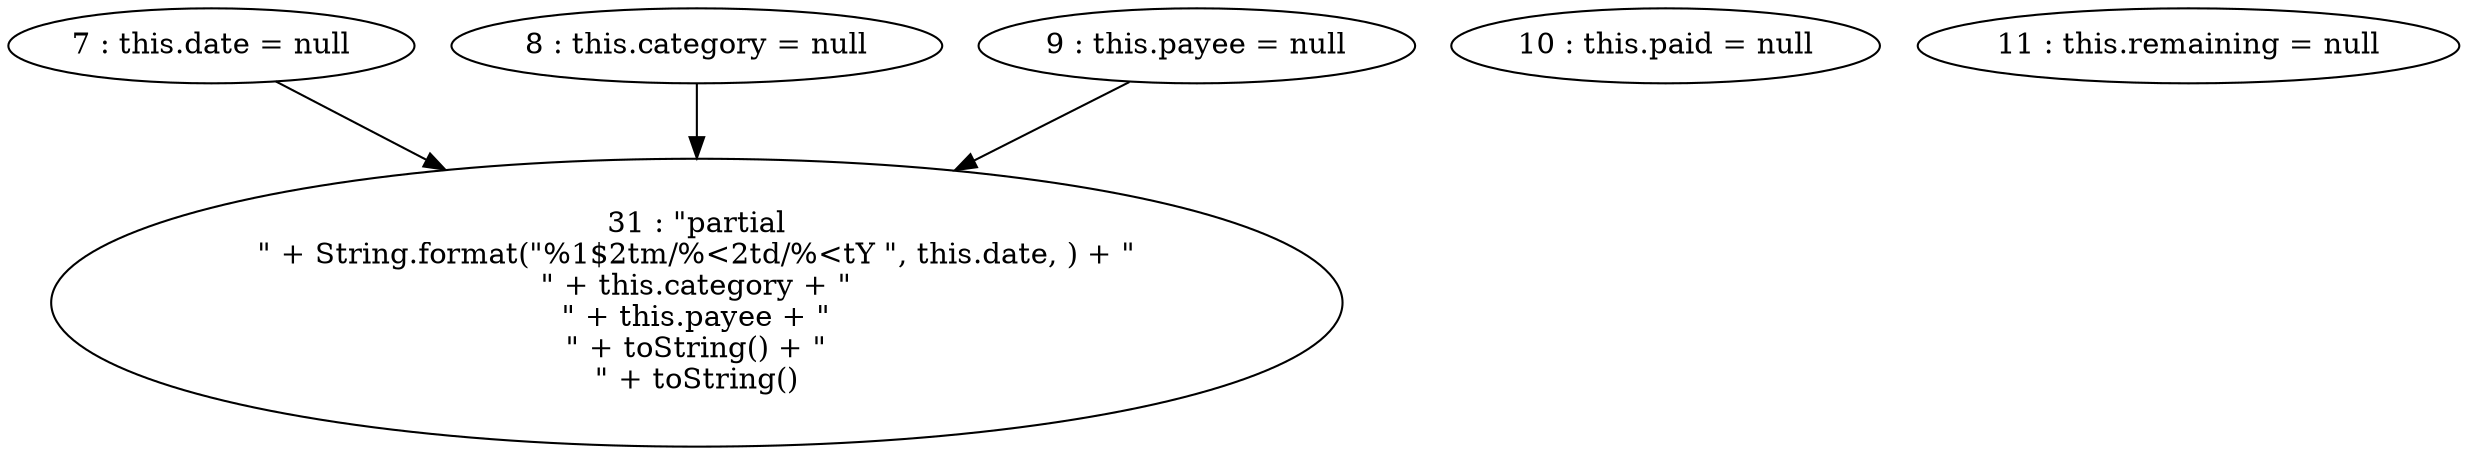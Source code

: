 digraph G {
"7 : this.date = null"
"7 : this.date = null" -> "31 : \"partial\n\" + String.format(\"%1$2tm/%<2td/%<tY \", this.date, ) + \"\n\" + this.category + \"\n\" + this.payee + \"\n\" + toString() + \"\n\" + toString()"
"8 : this.category = null"
"8 : this.category = null" -> "31 : \"partial\n\" + String.format(\"%1$2tm/%<2td/%<tY \", this.date, ) + \"\n\" + this.category + \"\n\" + this.payee + \"\n\" + toString() + \"\n\" + toString()"
"9 : this.payee = null"
"9 : this.payee = null" -> "31 : \"partial\n\" + String.format(\"%1$2tm/%<2td/%<tY \", this.date, ) + \"\n\" + this.category + \"\n\" + this.payee + \"\n\" + toString() + \"\n\" + toString()"
"10 : this.paid = null"
"11 : this.remaining = null"
"31 : \"partial\n\" + String.format(\"%1$2tm/%<2td/%<tY \", this.date, ) + \"\n\" + this.category + \"\n\" + this.payee + \"\n\" + toString() + \"\n\" + toString()"
}